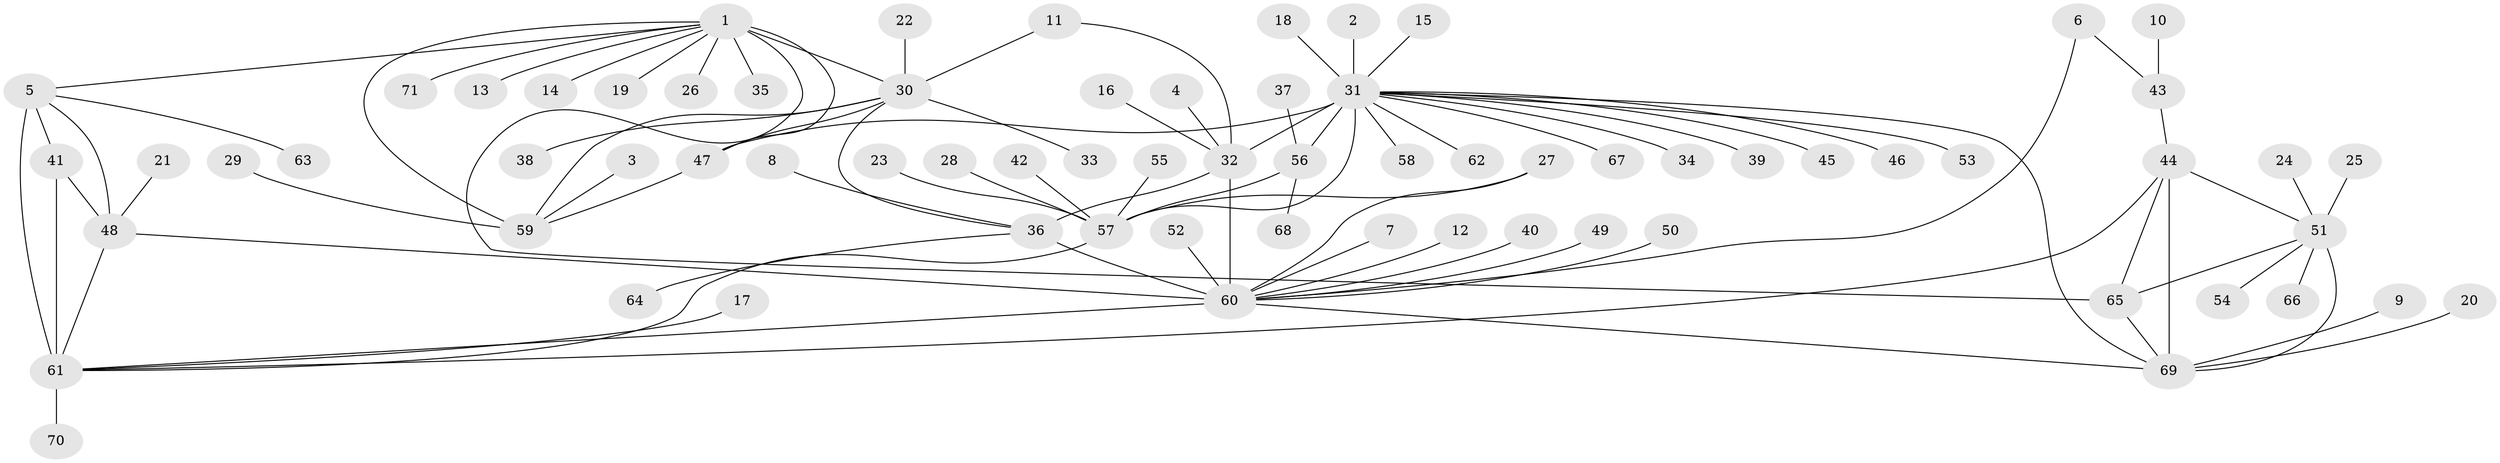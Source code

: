 // original degree distribution, {9: 0.0425531914893617, 8: 0.03546099290780142, 7: 0.05673758865248227, 13: 0.014184397163120567, 10: 0.02127659574468085, 11: 0.03546099290780142, 6: 0.014184397163120567, 14: 0.0070921985815602835, 12: 0.02127659574468085, 1: 0.6170212765957447, 2: 0.10638297872340426, 3: 0.028368794326241134}
// Generated by graph-tools (version 1.1) at 2025/50/03/09/25 03:50:38]
// undirected, 71 vertices, 91 edges
graph export_dot {
graph [start="1"]
  node [color=gray90,style=filled];
  1;
  2;
  3;
  4;
  5;
  6;
  7;
  8;
  9;
  10;
  11;
  12;
  13;
  14;
  15;
  16;
  17;
  18;
  19;
  20;
  21;
  22;
  23;
  24;
  25;
  26;
  27;
  28;
  29;
  30;
  31;
  32;
  33;
  34;
  35;
  36;
  37;
  38;
  39;
  40;
  41;
  42;
  43;
  44;
  45;
  46;
  47;
  48;
  49;
  50;
  51;
  52;
  53;
  54;
  55;
  56;
  57;
  58;
  59;
  60;
  61;
  62;
  63;
  64;
  65;
  66;
  67;
  68;
  69;
  70;
  71;
  1 -- 5 [weight=1.0];
  1 -- 13 [weight=1.0];
  1 -- 14 [weight=1.0];
  1 -- 19 [weight=1.0];
  1 -- 26 [weight=1.0];
  1 -- 30 [weight=4.0];
  1 -- 35 [weight=1.0];
  1 -- 47 [weight=4.0];
  1 -- 59 [weight=4.0];
  1 -- 65 [weight=1.0];
  1 -- 71 [weight=1.0];
  2 -- 31 [weight=1.0];
  3 -- 59 [weight=1.0];
  4 -- 32 [weight=1.0];
  5 -- 41 [weight=2.0];
  5 -- 48 [weight=2.0];
  5 -- 61 [weight=6.0];
  5 -- 63 [weight=1.0];
  6 -- 43 [weight=1.0];
  6 -- 60 [weight=1.0];
  7 -- 60 [weight=1.0];
  8 -- 36 [weight=1.0];
  9 -- 69 [weight=1.0];
  10 -- 43 [weight=1.0];
  11 -- 30 [weight=1.0];
  11 -- 32 [weight=1.0];
  12 -- 60 [weight=1.0];
  15 -- 31 [weight=1.0];
  16 -- 32 [weight=1.0];
  17 -- 61 [weight=1.0];
  18 -- 31 [weight=1.0];
  20 -- 69 [weight=1.0];
  21 -- 48 [weight=1.0];
  22 -- 30 [weight=1.0];
  23 -- 57 [weight=1.0];
  24 -- 51 [weight=1.0];
  25 -- 51 [weight=1.0];
  27 -- 57 [weight=1.0];
  27 -- 60 [weight=1.0];
  28 -- 57 [weight=1.0];
  29 -- 59 [weight=1.0];
  30 -- 33 [weight=1.0];
  30 -- 36 [weight=1.0];
  30 -- 38 [weight=1.0];
  30 -- 47 [weight=1.0];
  30 -- 59 [weight=1.0];
  31 -- 32 [weight=2.0];
  31 -- 34 [weight=1.0];
  31 -- 39 [weight=1.0];
  31 -- 45 [weight=1.0];
  31 -- 46 [weight=1.0];
  31 -- 47 [weight=1.0];
  31 -- 53 [weight=1.0];
  31 -- 56 [weight=5.0];
  31 -- 57 [weight=5.0];
  31 -- 58 [weight=1.0];
  31 -- 62 [weight=1.0];
  31 -- 67 [weight=1.0];
  31 -- 69 [weight=1.0];
  32 -- 36 [weight=1.0];
  32 -- 60 [weight=5.0];
  36 -- 60 [weight=5.0];
  36 -- 64 [weight=1.0];
  37 -- 56 [weight=1.0];
  40 -- 60 [weight=1.0];
  41 -- 48 [weight=1.0];
  41 -- 61 [weight=3.0];
  42 -- 57 [weight=1.0];
  43 -- 44 [weight=1.0];
  44 -- 51 [weight=1.0];
  44 -- 61 [weight=1.0];
  44 -- 65 [weight=1.0];
  44 -- 69 [weight=4.0];
  47 -- 59 [weight=1.0];
  48 -- 60 [weight=1.0];
  48 -- 61 [weight=3.0];
  49 -- 60 [weight=1.0];
  50 -- 60 [weight=1.0];
  51 -- 54 [weight=1.0];
  51 -- 65 [weight=1.0];
  51 -- 66 [weight=1.0];
  51 -- 69 [weight=4.0];
  52 -- 60 [weight=1.0];
  55 -- 57 [weight=1.0];
  56 -- 57 [weight=1.0];
  56 -- 68 [weight=1.0];
  57 -- 61 [weight=1.0];
  60 -- 61 [weight=1.0];
  60 -- 69 [weight=1.0];
  61 -- 70 [weight=1.0];
  65 -- 69 [weight=4.0];
}
